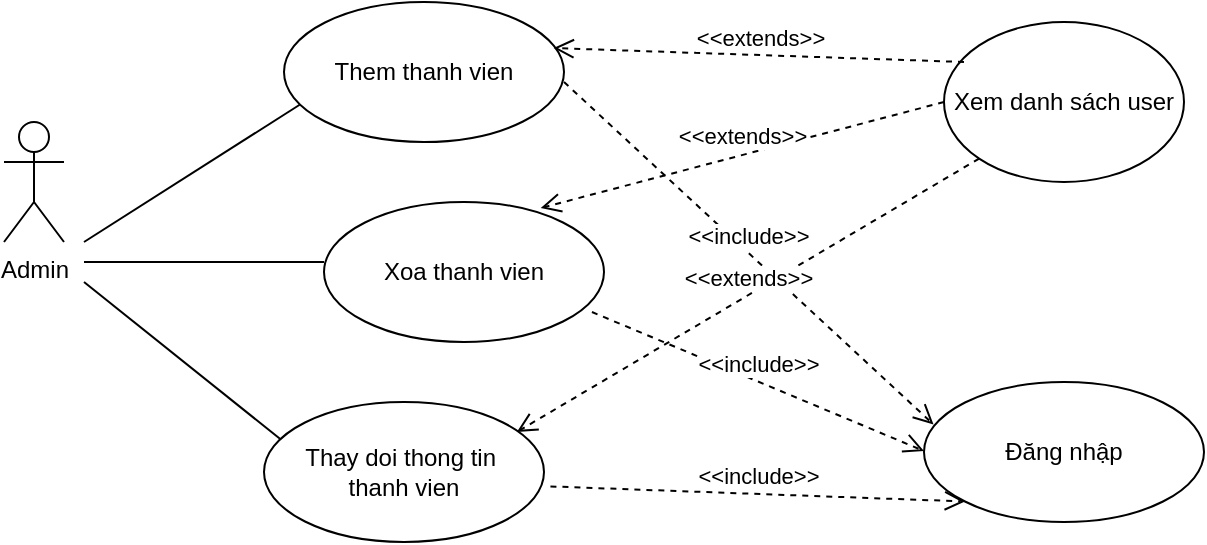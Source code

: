 <mxfile version="12.3.0" type="device" pages="1"><diagram id="tkV_qve2q6rWXbDO2-rG" name="Page-1"><mxGraphModel dx="1264" dy="617" grid="1" gridSize="10" guides="1" tooltips="1" connect="1" arrows="1" fold="1" page="1" pageScale="1" pageWidth="850" pageHeight="1100" math="0" shadow="0"><root><mxCell id="0"/><mxCell id="1" parent="0"/><mxCell id="Hd6hv0ZhT2Dk_dUXrkTM-1" value="Admin" style="shape=umlActor;verticalLabelPosition=bottom;labelBackgroundColor=#ffffff;verticalAlign=top;html=1;outlineConnect=0;" parent="1" vertex="1"><mxGeometry x="20" y="80" width="30" height="60" as="geometry"/></mxCell><mxCell id="Hd6hv0ZhT2Dk_dUXrkTM-2" value="" style="endArrow=none;html=1;" parent="1" edge="1"><mxGeometry width="50" height="50" relative="1" as="geometry"><mxPoint x="60" y="140" as="sourcePoint"/><mxPoint x="170" y="70" as="targetPoint"/></mxGeometry></mxCell><mxCell id="Hd6hv0ZhT2Dk_dUXrkTM-3" value="" style="endArrow=none;html=1;" parent="1" edge="1"><mxGeometry width="50" height="50" relative="1" as="geometry"><mxPoint x="60" y="150" as="sourcePoint"/><mxPoint x="180" y="150" as="targetPoint"/></mxGeometry></mxCell><mxCell id="Hd6hv0ZhT2Dk_dUXrkTM-4" value="" style="endArrow=none;html=1;" parent="1" edge="1"><mxGeometry width="50" height="50" relative="1" as="geometry"><mxPoint x="60" y="160" as="sourcePoint"/><mxPoint x="160" y="240" as="targetPoint"/></mxGeometry></mxCell><mxCell id="Hd6hv0ZhT2Dk_dUXrkTM-5" value="Them thanh vien" style="ellipse;whiteSpace=wrap;html=1;" parent="1" vertex="1"><mxGeometry x="160" y="20" width="140" height="70" as="geometry"/></mxCell><mxCell id="Hd6hv0ZhT2Dk_dUXrkTM-6" value="Xoa thanh vien" style="ellipse;whiteSpace=wrap;html=1;" parent="1" vertex="1"><mxGeometry x="180" y="120" width="140" height="70" as="geometry"/></mxCell><mxCell id="Hd6hv0ZhT2Dk_dUXrkTM-7" value="Thay doi thong tin&amp;nbsp;&lt;br&gt;thanh vien" style="ellipse;whiteSpace=wrap;html=1;" parent="1" vertex="1"><mxGeometry x="150" y="220" width="140" height="70" as="geometry"/></mxCell><mxCell id="Hd6hv0ZhT2Dk_dUXrkTM-8" value="Đăng nhập" style="ellipse;whiteSpace=wrap;html=1;" parent="1" vertex="1"><mxGeometry x="480" y="210" width="140" height="70" as="geometry"/></mxCell><mxCell id="Hd6hv0ZhT2Dk_dUXrkTM-9" value="&amp;lt;&amp;lt;include&amp;gt;&amp;gt;" style="html=1;verticalAlign=bottom;endArrow=open;dashed=1;endSize=8;entryX=0.034;entryY=0.303;entryDx=0;entryDy=0;entryPerimeter=0;" parent="1" target="Hd6hv0ZhT2Dk_dUXrkTM-8" edge="1"><mxGeometry relative="1" as="geometry"><mxPoint x="300" y="60" as="sourcePoint"/><mxPoint x="350" y="-20" as="targetPoint"/></mxGeometry></mxCell><mxCell id="Hd6hv0ZhT2Dk_dUXrkTM-10" value="&amp;lt;&amp;lt;include&amp;gt;&amp;gt;" style="html=1;verticalAlign=bottom;endArrow=open;dashed=1;endSize=8;exitX=0.957;exitY=0.786;exitDx=0;exitDy=0;exitPerimeter=0;" parent="1" edge="1" source="Hd6hv0ZhT2Dk_dUXrkTM-6"><mxGeometry relative="1" as="geometry"><mxPoint x="310" y="244.5" as="sourcePoint"/><mxPoint x="480" y="244.5" as="targetPoint"/></mxGeometry></mxCell><mxCell id="Hd6hv0ZhT2Dk_dUXrkTM-11" value="&amp;lt;&amp;lt;include&amp;gt;&amp;gt;" style="html=1;verticalAlign=bottom;endArrow=open;dashed=1;endSize=8;entryX=0;entryY=1;entryDx=0;entryDy=0;exitX=1.023;exitY=0.603;exitDx=0;exitDy=0;exitPerimeter=0;" parent="1" source="Hd6hv0ZhT2Dk_dUXrkTM-7" target="Hd6hv0ZhT2Dk_dUXrkTM-8" edge="1"><mxGeometry relative="1" as="geometry"><mxPoint x="300" y="260" as="sourcePoint"/><mxPoint x="470" y="260" as="targetPoint"/></mxGeometry></mxCell><mxCell id="gJxte2gGr1y_B3UDU3Sq-8" value="Xem danh sách user" style="ellipse;whiteSpace=wrap;html=1;" vertex="1" parent="1"><mxGeometry x="490" y="30" width="120" height="80" as="geometry"/></mxCell><mxCell id="gJxte2gGr1y_B3UDU3Sq-10" value="&amp;lt;&amp;lt;extends&amp;gt;&amp;gt;" style="html=1;verticalAlign=bottom;endArrow=open;dashed=1;endSize=8;entryX=0.963;entryY=0.329;entryDx=0;entryDy=0;entryPerimeter=0;" edge="1" parent="1" target="Hd6hv0ZhT2Dk_dUXrkTM-5"><mxGeometry relative="1" as="geometry"><mxPoint x="500" y="50" as="sourcePoint"/><mxPoint x="420" y="50" as="targetPoint"/></mxGeometry></mxCell><mxCell id="gJxte2gGr1y_B3UDU3Sq-11" value="&amp;lt;&amp;lt;extends&amp;gt;&amp;gt;" style="html=1;verticalAlign=bottom;endArrow=open;dashed=1;endSize=8;entryX=0.774;entryY=0.043;entryDx=0;entryDy=0;entryPerimeter=0;exitX=0;exitY=0.5;exitDx=0;exitDy=0;" edge="1" parent="1" source="gJxte2gGr1y_B3UDU3Sq-8" target="Hd6hv0ZhT2Dk_dUXrkTM-6"><mxGeometry relative="1" as="geometry"><mxPoint x="510" y="60" as="sourcePoint"/><mxPoint x="304.82" y="53.03" as="targetPoint"/></mxGeometry></mxCell><mxCell id="gJxte2gGr1y_B3UDU3Sq-12" value="&amp;lt;&amp;lt;extends&amp;gt;&amp;gt;" style="html=1;verticalAlign=bottom;endArrow=open;dashed=1;endSize=8;entryX=0.903;entryY=0.214;entryDx=0;entryDy=0;entryPerimeter=0;exitX=0;exitY=1;exitDx=0;exitDy=0;" edge="1" parent="1" source="gJxte2gGr1y_B3UDU3Sq-8" target="Hd6hv0ZhT2Dk_dUXrkTM-7"><mxGeometry relative="1" as="geometry"><mxPoint x="490" y="110" as="sourcePoint"/><mxPoint x="284.82" y="103.03" as="targetPoint"/></mxGeometry></mxCell></root></mxGraphModel></diagram></mxfile>